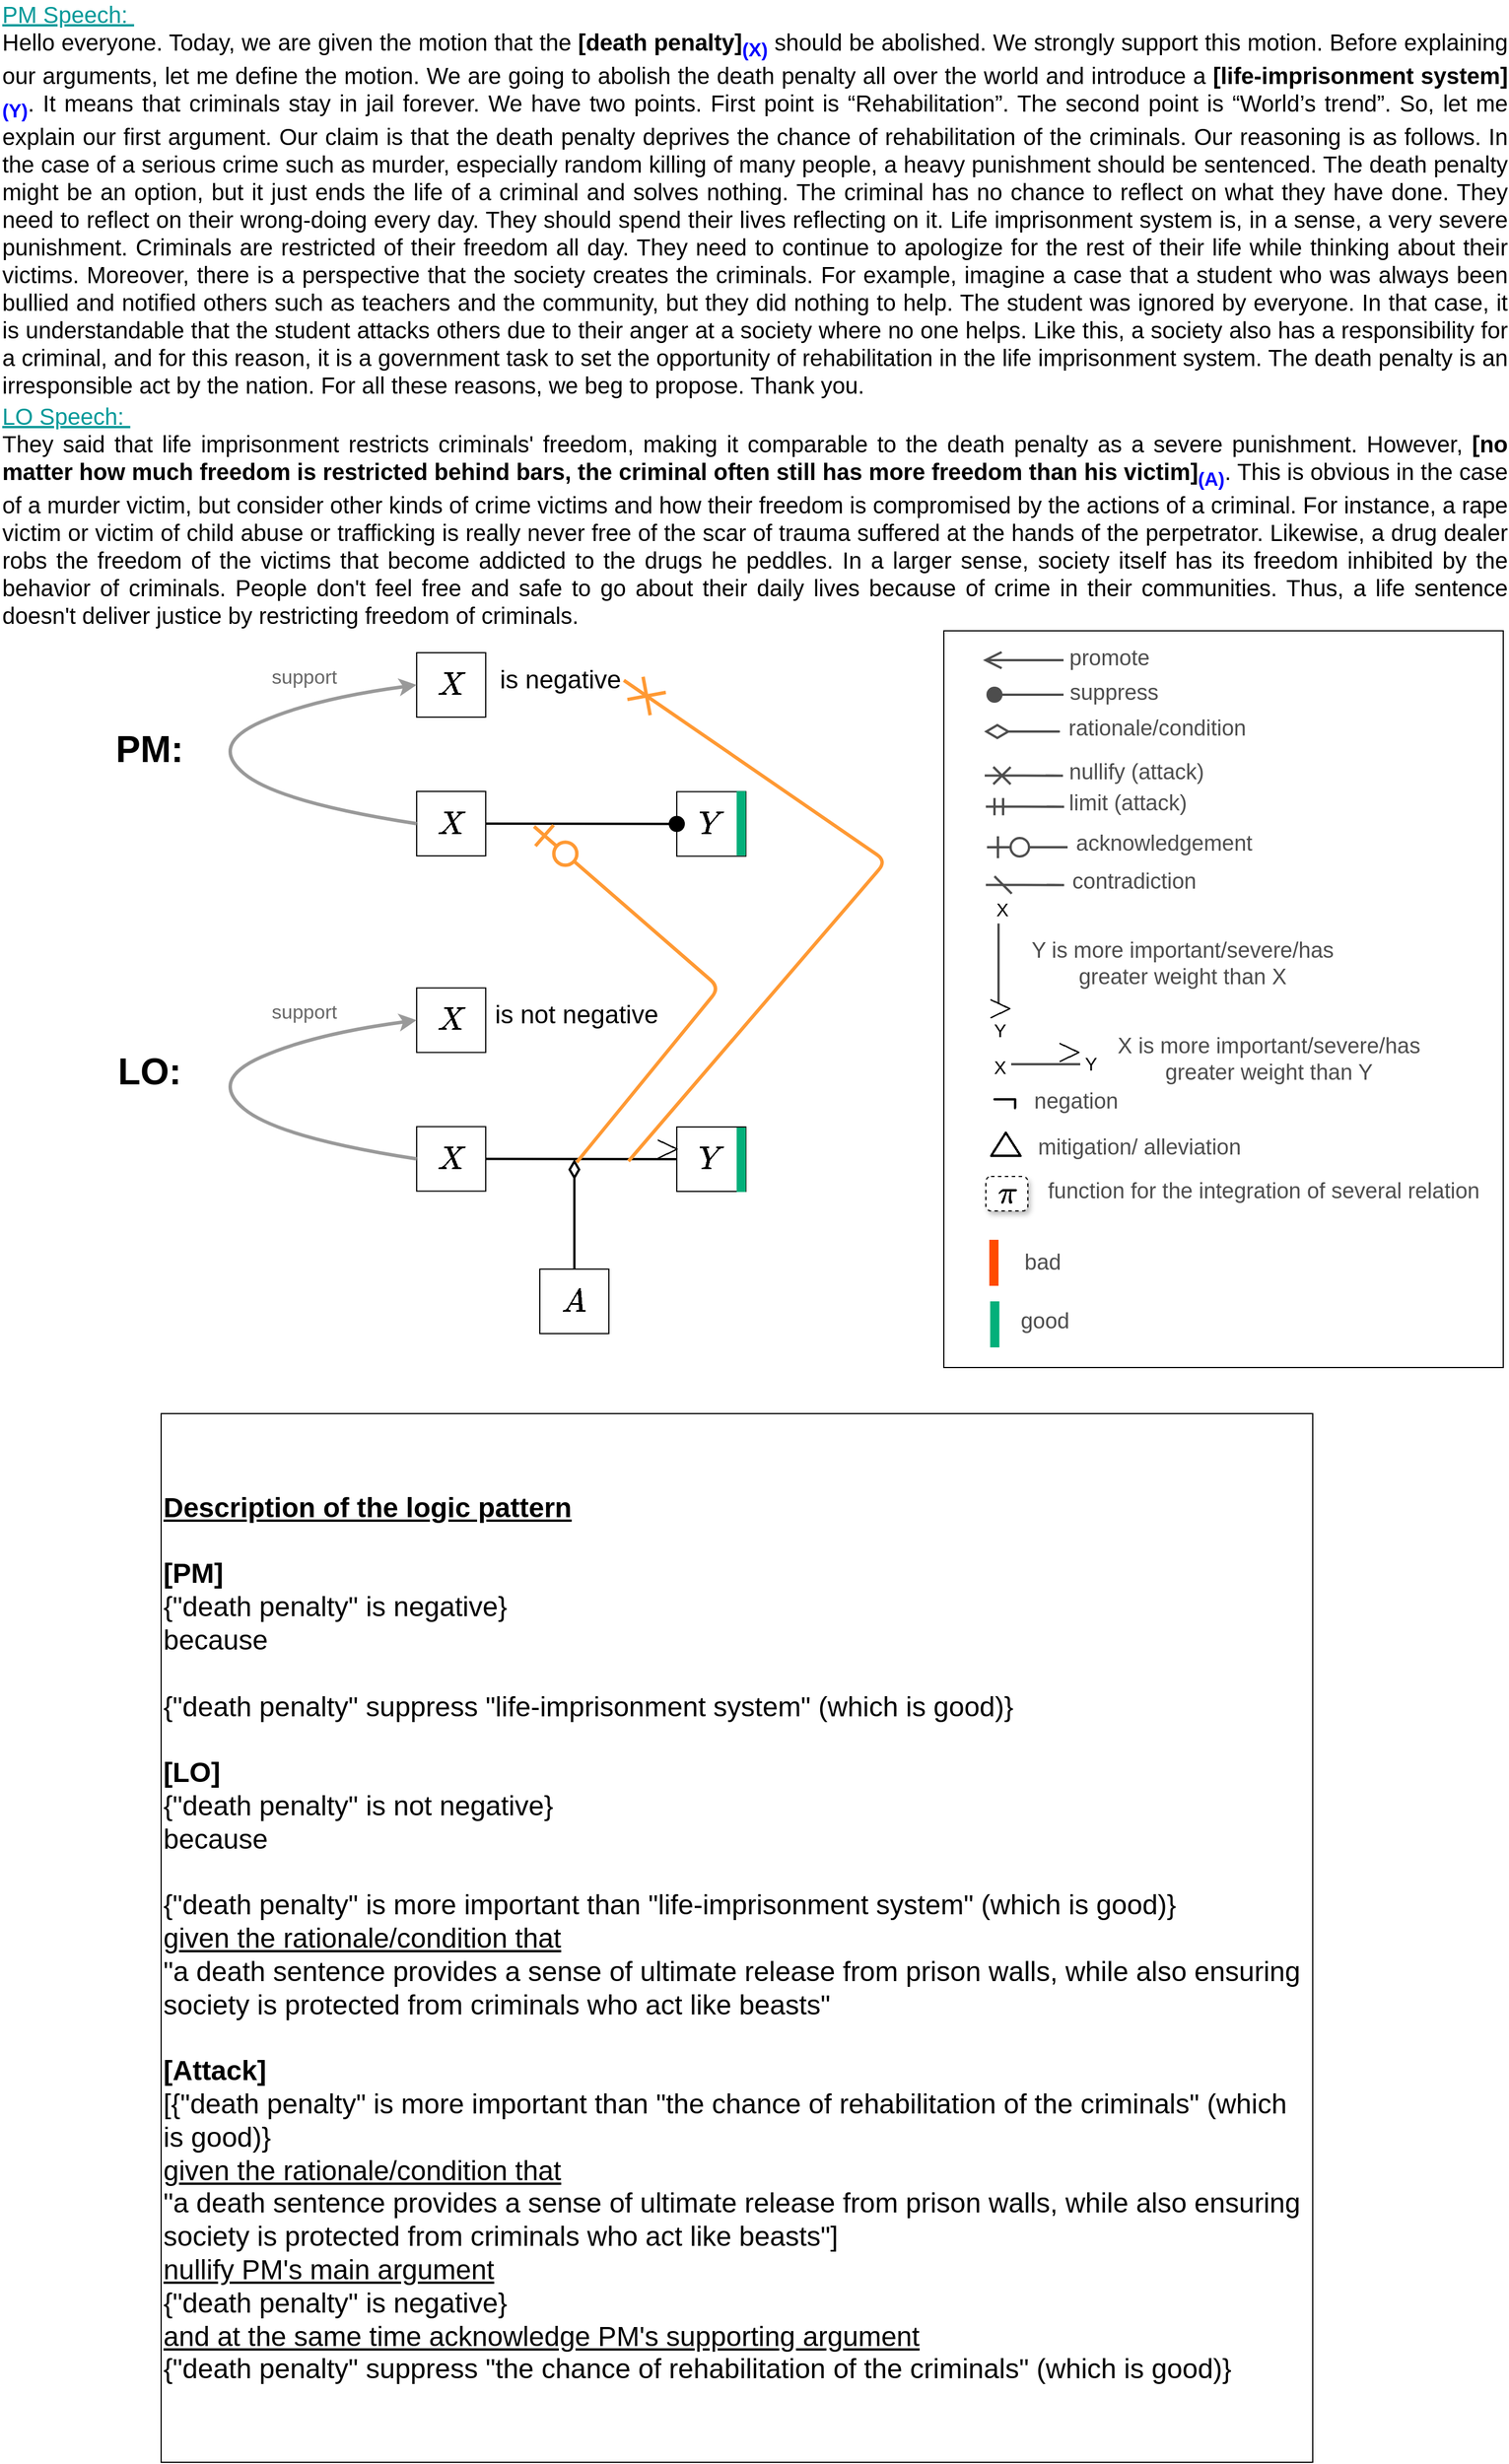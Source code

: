 <mxfile version="15.9.4" type="google"><diagram id="NebdKccpn1Tcwdz-Rh-k" name="Page-1"><mxGraphModel dx="1203" dy="671" grid="1" gridSize="10" guides="1" tooltips="1" connect="1" arrows="1" fold="1" page="1" pageScale="1" pageWidth="1100" pageHeight="1700" math="1" shadow="0"><root><mxCell id="0"/><mxCell id="1" parent="0"/><mxCell id="UqYzVpXplDqsbALxIXjI-1" value="&lt;div style=&quot;text-align: justify ; font-size: 20px&quot;&gt;&lt;font style=&quot;font-size: 20px&quot; color=&quot;#009999&quot;&gt;&lt;u&gt;PM Speech:&amp;nbsp;&lt;/u&gt;&lt;/font&gt;&lt;/div&gt;&lt;div style=&quot;text-align: justify&quot;&gt;&lt;span style=&quot;font-size: 20px&quot;&gt;Hello everyone. Today, we are given the motion that the &lt;b&gt;[death penalty]&lt;sub&gt;&lt;font color=&quot;#0000ff&quot;&gt;(X)&lt;/font&gt;&lt;/sub&gt;&lt;/b&gt; should be abolished. We strongly support this motion. Before explaining our arguments, let me define the motion. We are going to abolish the death penalty all over the world and introduce a &lt;b&gt;[life-imprisonment system]&lt;sub&gt;&lt;font color=&quot;#0000ff&quot;&gt;(Y)&lt;/font&gt;&lt;/sub&gt;&lt;/b&gt;. It means that criminals stay in jail forever. We have two points. First point is “Rehabilitation”. The second point is “World’s trend”. So, let me explain our first argument. Our claim is that the death penalty deprives the chance of rehabilitation of the criminals. Our reasoning is as follows. In the case of a serious crime such as murder, especially random killing of many people, a heavy punishment should be sentenced. The death penalty might be an option, but it just ends the life of a criminal and solves nothing. The criminal has no chance to reflect on what they have done. They need to reflect on their wrong-doing every day. They should spend their lives reflecting on it. Life imprisonment system is, in a sense, a very severe punishment. Criminals are restricted of their freedom all day. They need to continue to apologize for the rest of their life while thinking about their victims. Moreover, there is a perspective that the society creates the criminals. For example, imagine a case that a student who was always been bullied and notified others such as teachers and the community, but they did nothing to help. The student was ignored by everyone. In that case, it is understandable that the student attacks others due to their anger at a society where no one helps. Like this, a society also has a responsibility for a criminal, and for this reason, it is a government task to set the opportunity of rehabilitation in the life imprisonment system. The death penalty is an irresponsible act by the nation. For all these reasons, we beg to propose. Thank you.&lt;/span&gt;&lt;br&gt;&lt;/div&gt;" style="text;html=1;strokeColor=none;fillColor=none;align=left;verticalAlign=middle;whiteSpace=wrap;rounded=0;" parent="1" vertex="1"><mxGeometry x="460" y="100" width="1310" height="190" as="geometry"/></mxCell><mxCell id="UqYzVpXplDqsbALxIXjI-2" value="&lt;div style=&quot;text-align: justify ; font-size: 20px&quot;&gt;&lt;font style=&quot;font-size: 20px&quot; color=&quot;#009999&quot;&gt;&lt;u&gt;LO Speech:&amp;nbsp;&lt;/u&gt;&lt;/font&gt;&lt;/div&gt;&lt;div style=&quot;text-align: justify&quot;&gt;&lt;span style=&quot;font-size: 20px&quot;&gt;They said that life imprisonment restricts criminals' freedom, making it comparable to the death penalty as a severe punishment. However, &lt;b&gt;[no matter how much freedom is restricted behind bars, the criminal often still has more freedom than his victim]&lt;sub&gt;&lt;font color=&quot;#0000ff&quot;&gt;(A)&lt;/font&gt;&lt;/sub&gt;&lt;/b&gt;. This is obvious in the case of a murder victim, but consider other kinds of crime victims and how their freedom is compromised by the actions of a criminal. For instance, a rape victim or victim of child abuse or trafficking is really never free of the scar of trauma suffered at the hands of the perpetrator. Likewise, a drug dealer robs the freedom of the victims that become addicted to the drugs he peddles. In a larger sense, society itself has its freedom inhibited by the behavior of criminals. People don't feel free and safe to go about their daily lives because of crime in their communities. Thus, a life sentence doesn't deliver justice by restricting freedom of criminals.&lt;/span&gt;&lt;br&gt;&lt;/div&gt;" style="text;html=1;strokeColor=none;fillColor=none;align=left;verticalAlign=middle;whiteSpace=wrap;rounded=0;" parent="1" vertex="1"><mxGeometry x="460" y="370" width="1310" height="200" as="geometry"/></mxCell><mxCell id="UqYzVpXplDqsbALxIXjI-18" value="&lt;font size=&quot;1&quot;&gt;&lt;b style=&quot;font-size: 32px&quot;&gt;PM:&lt;/b&gt;&lt;/font&gt;" style="text;html=1;strokeColor=none;fillColor=none;align=center;verticalAlign=middle;whiteSpace=wrap;rounded=0;" parent="1" vertex="1"><mxGeometry x="550" y="653" width="80" height="40" as="geometry"/></mxCell><mxCell id="UqYzVpXplDqsbALxIXjI-19" value="&lt;font size=&quot;1&quot;&gt;&lt;b style=&quot;font-size: 32px&quot;&gt;LO:&lt;/b&gt;&lt;/font&gt;" style="text;html=1;strokeColor=none;fillColor=none;align=center;verticalAlign=middle;whiteSpace=wrap;rounded=0;" parent="1" vertex="1"><mxGeometry x="550" y="933" width="80" height="40" as="geometry"/></mxCell><mxCell id="UqYzVpXplDqsbALxIXjI-66" value="&lt;font style=&quot;font-size: 24px&quot;&gt;$$X$$&lt;/font&gt;" style="whiteSpace=wrap;html=1;align=center;" parent="1" vertex="1"><mxGeometry x="822" y="589" width="60" height="56" as="geometry"/></mxCell><mxCell id="UqYzVpXplDqsbALxIXjI-67" value="&lt;font style=&quot;font-size: 22px&quot;&gt;is negative&lt;/font&gt;" style="text;html=1;strokeColor=none;fillColor=none;align=center;verticalAlign=middle;whiteSpace=wrap;rounded=0;" parent="1" vertex="1"><mxGeometry x="892" y="595.5" width="110" height="35" as="geometry"/></mxCell><mxCell id="UqYzVpXplDqsbALxIXjI-68" value="&lt;font style=&quot;font-size: 24px&quot;&gt;$$X$$&lt;/font&gt;" style="whiteSpace=wrap;html=1;align=center;" parent="1" vertex="1"><mxGeometry x="822" y="709.5" width="60" height="56" as="geometry"/></mxCell><mxCell id="UqYzVpXplDqsbALxIXjI-69" value="&lt;font style=&quot;font-size: 24px&quot;&gt;$$Y$$&lt;/font&gt;" style="whiteSpace=wrap;html=1;align=center;" parent="1" vertex="1"><mxGeometry x="1048" y="709.75" width="60" height="56" as="geometry"/></mxCell><mxCell id="UqYzVpXplDqsbALxIXjI-70" value="" style="whiteSpace=wrap;html=1;fontColor=#666666;fillColor=#03AF7A;strokeColor=none;" parent="1" vertex="1"><mxGeometry x="1100" y="709.25" width="8" height="56" as="geometry"/></mxCell><mxCell id="UqYzVpXplDqsbALxIXjI-72" value="" style="endArrow=oval;html=1;fontColor=#666666;endSize=12;entryX=0;entryY=0.5;entryDx=0;entryDy=0;endFill=1;strokeWidth=2;exitX=1;exitY=0.5;exitDx=0;exitDy=0;" parent="1" source="UqYzVpXplDqsbALxIXjI-68" target="UqYzVpXplDqsbALxIXjI-69" edge="1"><mxGeometry width="50" height="50" relative="1" as="geometry"><mxPoint x="928" y="737.16" as="sourcePoint"/><mxPoint x="1020.0" y="737.16" as="targetPoint"/></mxGeometry></mxCell><mxCell id="UqYzVpXplDqsbALxIXjI-77" value="" style="curved=1;endArrow=classic;html=1;strokeWidth=3;exitX=0;exitY=0.5;exitDx=0;exitDy=0;entryX=0;entryY=0.5;entryDx=0;entryDy=0;strokeColor=#999999;" parent="1" source="UqYzVpXplDqsbALxIXjI-68" target="UqYzVpXplDqsbALxIXjI-66" edge="1"><mxGeometry width="50" height="50" relative="1" as="geometry"><mxPoint x="542" y="739" as="sourcePoint"/><mxPoint x="592" y="689" as="targetPoint"/><Array as="points"><mxPoint x="702" y="719"/><mxPoint x="642" y="669"/><mxPoint x="732" y="629"/></Array></mxGeometry></mxCell><mxCell id="UqYzVpXplDqsbALxIXjI-78" value="&lt;font style=&quot;font-size: 17px&quot; color=&quot;#666666&quot;&gt;support&lt;/font&gt;" style="text;html=1;fillColor=none;align=center;verticalAlign=middle;whiteSpace=wrap;rounded=0;rotation=0;" parent="1" vertex="1"><mxGeometry x="692" y="595.5" width="65" height="30" as="geometry"/></mxCell><mxCell id="UqYzVpXplDqsbALxIXjI-79" value="&lt;font style=&quot;font-size: 24px&quot;&gt;$$X$$&lt;/font&gt;" style="whiteSpace=wrap;html=1;align=center;" parent="1" vertex="1"><mxGeometry x="822" y="880.25" width="60" height="56" as="geometry"/></mxCell><mxCell id="UqYzVpXplDqsbALxIXjI-80" value="&lt;font style=&quot;font-size: 22px&quot;&gt;is not negative&lt;/font&gt;" style="text;html=1;strokeColor=none;fillColor=none;align=center;verticalAlign=middle;whiteSpace=wrap;rounded=0;" parent="1" vertex="1"><mxGeometry x="887" y="886.75" width="148" height="35" as="geometry"/></mxCell><mxCell id="UqYzVpXplDqsbALxIXjI-81" value="&lt;font style=&quot;font-size: 24px&quot;&gt;$$X$$&lt;/font&gt;" style="whiteSpace=wrap;html=1;align=center;" parent="1" vertex="1"><mxGeometry x="822" y="1000.75" width="60" height="56" as="geometry"/></mxCell><mxCell id="UqYzVpXplDqsbALxIXjI-82" value="&lt;font style=&quot;font-size: 24px&quot;&gt;$$Y$$&lt;/font&gt;" style="whiteSpace=wrap;html=1;align=center;" parent="1" vertex="1"><mxGeometry x="1048" y="1001" width="60" height="56" as="geometry"/></mxCell><mxCell id="UqYzVpXplDqsbALxIXjI-83" value="" style="whiteSpace=wrap;html=1;fontColor=#666666;fillColor=#03AF7A;strokeColor=none;" parent="1" vertex="1"><mxGeometry x="1100" y="1001.5" width="8" height="56" as="geometry"/></mxCell><mxCell id="UqYzVpXplDqsbALxIXjI-84" value="" style="endArrow=none;html=1;fontColor=#666666;endSize=12;entryX=0;entryY=0.5;entryDx=0;entryDy=0;endFill=0;strokeWidth=2;exitX=1;exitY=0.5;exitDx=0;exitDy=0;" parent="1" source="UqYzVpXplDqsbALxIXjI-81" target="UqYzVpXplDqsbALxIXjI-82" edge="1"><mxGeometry width="50" height="50" relative="1" as="geometry"><mxPoint x="928" y="1028.41" as="sourcePoint"/><mxPoint x="1020.0" y="1028.41" as="targetPoint"/></mxGeometry></mxCell><mxCell id="UqYzVpXplDqsbALxIXjI-85" value="" style="curved=1;endArrow=classic;html=1;strokeWidth=3;exitX=0;exitY=0.5;exitDx=0;exitDy=0;entryX=0;entryY=0.5;entryDx=0;entryDy=0;strokeColor=#999999;" parent="1" source="UqYzVpXplDqsbALxIXjI-81" target="UqYzVpXplDqsbALxIXjI-79" edge="1"><mxGeometry width="50" height="50" relative="1" as="geometry"><mxPoint x="542" y="1030.25" as="sourcePoint"/><mxPoint x="592" y="980.25" as="targetPoint"/><Array as="points"><mxPoint x="702" y="1010.25"/><mxPoint x="642" y="960.25"/><mxPoint x="732" y="920.25"/></Array></mxGeometry></mxCell><mxCell id="UqYzVpXplDqsbALxIXjI-86" value="&lt;font style=&quot;font-size: 17px&quot; color=&quot;#666666&quot;&gt;support&lt;/font&gt;" style="text;html=1;fillColor=none;align=center;verticalAlign=middle;whiteSpace=wrap;rounded=0;rotation=0;" parent="1" vertex="1"><mxGeometry x="692" y="886.75" width="65" height="30" as="geometry"/></mxCell><mxCell id="hfmzGZt3rH_o62qFWtj9-40" value="" style="rounded=0;whiteSpace=wrap;html=1;glass=0;sketch=0;strokeColor=default;fillColor=none;" parent="1" vertex="1"><mxGeometry x="1280" y="570" width="486" height="640" as="geometry"/></mxCell><mxCell id="hfmzGZt3rH_o62qFWtj9-41" value="" style="endArrow=ERzeroToOne;html=1;endFill=1;endSize=16;strokeWidth=2;strokeColor=#4D4D4D;" parent="1" edge="1"><mxGeometry width="50" height="50" relative="1" as="geometry"><mxPoint x="1387.5" y="758" as="sourcePoint"/><mxPoint x="1317.5" y="758" as="targetPoint"/></mxGeometry></mxCell><mxCell id="hfmzGZt3rH_o62qFWtj9-42" value="" style="endArrow=none;html=1;endSize=16;strokeWidth=2;strokeColor=#4D4D4D;" parent="1" edge="1"><mxGeometry width="50" height="50" relative="1" as="geometry"><mxPoint x="1327.5" y="894.25" as="sourcePoint"/><mxPoint x="1327.5" y="824.25" as="targetPoint"/></mxGeometry></mxCell><mxCell id="hfmzGZt3rH_o62qFWtj9-43" value="&lt;span style=&quot;font-size: 24px&quot;&gt;&lt;font style=&quot;font-size: 24px&quot;&gt;$$&amp;gt;$$&lt;/font&gt;&lt;/span&gt;" style="text;html=1;strokeColor=none;fillColor=none;align=center;verticalAlign=middle;whiteSpace=wrap;rounded=0;fontSize=24;fontStyle=1;horizontal=1;" parent="1" vertex="1"><mxGeometry x="1308.5" y="887.25" width="40" height="20" as="geometry"/></mxCell><mxCell id="hfmzGZt3rH_o62qFWtj9-44" value="&lt;span style=&quot;font-size: 19px&quot;&gt;Y is more important/severe/has greater weight than X&lt;/span&gt;" style="text;html=1;strokeColor=none;fillColor=none;align=center;verticalAlign=middle;whiteSpace=wrap;rounded=0;fontColor=#4D4D4D;" parent="1" vertex="1"><mxGeometry x="1339.5" y="834.25" width="294.5" height="50" as="geometry"/></mxCell><mxCell id="hfmzGZt3rH_o62qFWtj9-45" value="&lt;font style=&quot;font-size: 16px&quot;&gt;X&lt;/font&gt;" style="text;html=1;strokeColor=none;fillColor=none;align=center;verticalAlign=middle;whiteSpace=wrap;rounded=0;fontSize=14;" parent="1" vertex="1"><mxGeometry x="1310.5" y="802" width="40" height="20" as="geometry"/></mxCell><mxCell id="hfmzGZt3rH_o62qFWtj9-46" value="&lt;font style=&quot;font-size: 16px&quot;&gt;Y&lt;/font&gt;" style="text;html=1;strokeColor=none;fillColor=none;align=center;verticalAlign=middle;whiteSpace=wrap;rounded=0;fontSize=14;" parent="1" vertex="1"><mxGeometry x="1308.5" y="907.25" width="40" height="20" as="geometry"/></mxCell><mxCell id="hfmzGZt3rH_o62qFWtj9-47" value="" style="endArrow=none;html=1;endSize=0;strokeWidth=2;startArrow=cross;startFill=0;startSize=12;strokeColor=#4D4D4D;" parent="1" edge="1"><mxGeometry width="50" height="50" relative="1" as="geometry"><mxPoint x="1315.5" y="695.75" as="sourcePoint"/><mxPoint x="1383.5" y="695.87" as="targetPoint"/><Array as="points"><mxPoint x="1383.5" y="695.87"/><mxPoint x="1365.5" y="695.75"/></Array></mxGeometry></mxCell><mxCell id="hfmzGZt3rH_o62qFWtj9-48" value="&lt;font style=&quot;font-size: 19px&quot;&gt;nullify (attack)&lt;/font&gt;" style="text;html=1;strokeColor=none;fillColor=none;align=center;verticalAlign=middle;whiteSpace=wrap;rounded=0;fontColor=#4D4D4D;" parent="1" vertex="1"><mxGeometry x="1377.5" y="676" width="138.5" height="34" as="geometry"/></mxCell><mxCell id="hfmzGZt3rH_o62qFWtj9-49" value="" style="endArrow=open;html=1;fontColor=#666666;endSize=12;endFill=0;strokeWidth=2;strokeColor=#4D4D4D;" parent="1" edge="1"><mxGeometry width="50" height="50" relative="1" as="geometry"><mxPoint x="1384" y="595.5" as="sourcePoint"/><mxPoint x="1314" y="595.5" as="targetPoint"/></mxGeometry></mxCell><mxCell id="hfmzGZt3rH_o62qFWtj9-50" value="&lt;span style=&quot;font-size: 19px&quot;&gt;promote&lt;/span&gt;" style="text;html=1;strokeColor=none;fillColor=none;align=center;verticalAlign=middle;whiteSpace=wrap;rounded=0;fontColor=#4D4D4D;" parent="1" vertex="1"><mxGeometry x="1384" y="576.5" width="80" height="34" as="geometry"/></mxCell><mxCell id="hfmzGZt3rH_o62qFWtj9-51" value="" style="endArrow=oval;html=1;fontColor=#666666;endSize=12;endFill=1;strokeWidth=2;strokeColor=#4D4D4D;" parent="1" edge="1"><mxGeometry width="50" height="50" relative="1" as="geometry"><mxPoint x="1384" y="625.5" as="sourcePoint"/><mxPoint x="1324" y="625.5" as="targetPoint"/></mxGeometry></mxCell><mxCell id="hfmzGZt3rH_o62qFWtj9-52" value="&lt;span style=&quot;font-size: 19px&quot;&gt;suppress&lt;/span&gt;" style="text;html=1;strokeColor=none;fillColor=none;align=center;verticalAlign=middle;whiteSpace=wrap;rounded=0;fontColor=#4D4D4D;" parent="1" vertex="1"><mxGeometry x="1388" y="606.5" width="80" height="34" as="geometry"/></mxCell><mxCell id="hfmzGZt3rH_o62qFWtj9-53" value="" style="endArrow=none;html=1;endSize=0;strokeWidth=2;startArrow=diamondThin;startFill=0;startSize=17;strokeColor=#4D4D4D;" parent="1" edge="1"><mxGeometry width="50" height="50" relative="1" as="geometry"><mxPoint x="1315" y="657.5" as="sourcePoint"/><mxPoint x="1353" y="657.5" as="targetPoint"/><Array as="points"><mxPoint x="1385" y="657.5"/><mxPoint x="1363" y="657.5"/></Array></mxGeometry></mxCell><mxCell id="hfmzGZt3rH_o62qFWtj9-54" value="&lt;font style=&quot;font-size: 19px&quot;&gt;rationale/condition&lt;/font&gt;" style="text;html=1;strokeColor=none;fillColor=none;align=center;verticalAlign=middle;whiteSpace=wrap;rounded=0;fontColor=#4D4D4D;" parent="1" vertex="1"><mxGeometry x="1380" y="637.5" width="171" height="34" as="geometry"/></mxCell><mxCell id="hfmzGZt3rH_o62qFWtj9-55" value="&lt;font style=&quot;font-size: 19px&quot;&gt;acknowledgement&lt;/font&gt;" style="text;html=1;strokeColor=none;fillColor=none;align=center;verticalAlign=middle;whiteSpace=wrap;rounded=0;fontColor=#4D4D4D;" parent="1" vertex="1"><mxGeometry x="1388" y="738" width="167" height="34" as="geometry"/></mxCell><mxCell id="hfmzGZt3rH_o62qFWtj9-56" value="" style="endArrow=none;html=1;endSize=16;strokeWidth=2;strokeColor=#4D4D4D;" parent="1" edge="1"><mxGeometry width="50" height="50" relative="1" as="geometry"><mxPoint x="1398.5" y="946.5" as="sourcePoint"/><mxPoint x="1338.5" y="946.5" as="targetPoint"/></mxGeometry></mxCell><mxCell id="hfmzGZt3rH_o62qFWtj9-57" value="&lt;span style=&quot;font-size: 24px&quot;&gt;&lt;font style=&quot;font-size: 24px&quot;&gt;$$&amp;gt;$$&lt;/font&gt;&lt;/span&gt;" style="text;html=1;strokeColor=none;fillColor=none;align=center;verticalAlign=middle;whiteSpace=wrap;rounded=0;fontSize=24;fontStyle=1;horizontal=1;" parent="1" vertex="1"><mxGeometry x="1368.5" y="924.5" width="40" height="20" as="geometry"/></mxCell><mxCell id="hfmzGZt3rH_o62qFWtj9-58" value="&lt;font style=&quot;font-size: 16px&quot;&gt;X&lt;/font&gt;" style="text;html=1;strokeColor=none;fillColor=none;align=center;verticalAlign=middle;whiteSpace=wrap;rounded=0;fontSize=14;" parent="1" vertex="1"><mxGeometry x="1308.5" y="938.5" width="40" height="20" as="geometry"/></mxCell><mxCell id="hfmzGZt3rH_o62qFWtj9-59" value="&lt;font style=&quot;font-size: 16px&quot;&gt;Y&lt;/font&gt;" style="text;html=1;strokeColor=none;fillColor=none;align=center;verticalAlign=middle;whiteSpace=wrap;rounded=0;fontSize=14;" parent="1" vertex="1"><mxGeometry x="1387.5" y="935.5" width="40" height="20" as="geometry"/></mxCell><mxCell id="hfmzGZt3rH_o62qFWtj9-60" value="&lt;span style=&quot;font-size: 19px&quot;&gt;X is more important/severe/has greater weight&amp;nbsp;&lt;/span&gt;&lt;span style=&quot;font-size: 19px&quot;&gt;than Y&lt;/span&gt;" style="text;html=1;strokeColor=none;fillColor=none;align=center;verticalAlign=middle;whiteSpace=wrap;rounded=0;fontColor=#4D4D4D;" parent="1" vertex="1"><mxGeometry x="1428.5" y="924.5" width="266.5" height="34" as="geometry"/></mxCell><mxCell id="hfmzGZt3rH_o62qFWtj9-61" value="" style="endArrow=none;html=1;endSize=0;strokeWidth=2;startArrow=dash;startFill=0;startSize=12;strokeColor=#4D4D4D;" parent="1" edge="1"><mxGeometry width="50" height="50" relative="1" as="geometry"><mxPoint x="1316.5" y="790.75" as="sourcePoint"/><mxPoint x="1384.5" y="790.87" as="targetPoint"/><Array as="points"><mxPoint x="1384.5" y="790.87"/><mxPoint x="1366.5" y="790.75"/></Array></mxGeometry></mxCell><mxCell id="hfmzGZt3rH_o62qFWtj9-62" value="&lt;font style=&quot;font-size: 19px&quot;&gt;contradiction&lt;/font&gt;" style="text;html=1;strokeColor=none;fillColor=none;align=center;verticalAlign=middle;whiteSpace=wrap;rounded=0;fontColor=#4D4D4D;" parent="1" vertex="1"><mxGeometry x="1390.5" y="771" width="109" height="34" as="geometry"/></mxCell><mxCell id="hfmzGZt3rH_o62qFWtj9-63" value="" style="whiteSpace=wrap;html=1;fontColor=#666666;strokeColor=none;fillColor=#FF4B00;" parent="1" vertex="1"><mxGeometry x="1319.5" y="1099" width="8" height="40" as="geometry"/></mxCell><mxCell id="hfmzGZt3rH_o62qFWtj9-64" value="&lt;span style=&quot;font-size: 19px&quot;&gt;bad&lt;/span&gt;" style="text;html=1;strokeColor=none;fillColor=none;align=center;verticalAlign=middle;whiteSpace=wrap;rounded=0;fontColor=#4D4D4D;" parent="1" vertex="1"><mxGeometry x="1338" y="1102" width="55.5" height="34" as="geometry"/></mxCell><mxCell id="hfmzGZt3rH_o62qFWtj9-65" value="" style="whiteSpace=wrap;html=1;fontColor=#666666;strokeColor=none;fillColor=#03AF7A;" parent="1" vertex="1"><mxGeometry x="1320.25" y="1152.5" width="8" height="40" as="geometry"/></mxCell><mxCell id="hfmzGZt3rH_o62qFWtj9-66" value="&lt;span style=&quot;font-size: 19px&quot;&gt;good&lt;/span&gt;" style="text;html=1;strokeColor=none;fillColor=none;align=center;verticalAlign=middle;whiteSpace=wrap;rounded=0;fontColor=#4D4D4D;" parent="1" vertex="1"><mxGeometry x="1327.5" y="1152.5" width="80" height="34" as="geometry"/></mxCell><mxCell id="hfmzGZt3rH_o62qFWtj9-67" value="&lt;span style=&quot;font-size: 19px&quot;&gt;mitigation/&amp;nbsp;&lt;/span&gt;&lt;span style=&quot;font-size: 19px&quot;&gt;alleviation&lt;/span&gt;" style="text;html=1;strokeColor=none;fillColor=none;align=center;verticalAlign=middle;whiteSpace=wrap;rounded=0;fontColor=#4D4D4D;" parent="1" vertex="1"><mxGeometry x="1357.25" y="1001.75" width="186" height="34" as="geometry"/></mxCell><mxCell id="hfmzGZt3rH_o62qFWtj9-68" value="&lt;font style=&quot;font-size: 26px&quot;&gt;$$\boldsymbol{\triangle}$$&lt;/font&gt;" style="text;html=1;strokeColor=none;fillColor=none;align=center;verticalAlign=middle;whiteSpace=wrap;rounded=0;" parent="1" vertex="1"><mxGeometry x="1304.25" y="1000.75" width="60" height="35" as="geometry"/></mxCell><mxCell id="hfmzGZt3rH_o62qFWtj9-69" value="&lt;font style=&quot;font-size: 26px&quot;&gt;$$\boldsymbol{\neg}$$&lt;/font&gt;" style="text;html=1;strokeColor=none;fillColor=none;align=center;verticalAlign=middle;whiteSpace=wrap;rounded=0;" parent="1" vertex="1"><mxGeometry x="1302.5" y="961.75" width="60" height="35" as="geometry"/></mxCell><mxCell id="hfmzGZt3rH_o62qFWtj9-70" value="&lt;span style=&quot;font-size: 19px&quot;&gt;negation&lt;/span&gt;" style="text;html=1;strokeColor=none;fillColor=none;align=center;verticalAlign=middle;whiteSpace=wrap;rounded=0;fontColor=#4D4D4D;" parent="1" vertex="1"><mxGeometry x="1355" y="961.75" width="80" height="34" as="geometry"/></mxCell><mxCell id="hfmzGZt3rH_o62qFWtj9-71" value="&lt;font style=&quot;font-size: 24px&quot;&gt;$$\pi$$&lt;/font&gt;" style="whiteSpace=wrap;html=1;dashed=1;perimeterSpacing=0;shadow=1;align=center;rounded=1;" parent="1" vertex="1"><mxGeometry x="1316.5" y="1044" width="36.5" height="30" as="geometry"/></mxCell><mxCell id="hfmzGZt3rH_o62qFWtj9-72" value="&lt;span style=&quot;font-size: 19px&quot;&gt;function for the integration of several relation&lt;/span&gt;" style="text;html=1;strokeColor=none;fillColor=none;align=center;verticalAlign=middle;whiteSpace=wrap;rounded=0;fontColor=#4D4D4D;" parent="1" vertex="1"><mxGeometry x="1357.25" y="1040" width="401.75" height="34" as="geometry"/></mxCell><mxCell id="hfmzGZt3rH_o62qFWtj9-73" value="" style="endArrow=none;html=1;endSize=0;strokeWidth=2;startArrow=ERmandOne;startFill=0;startSize=12;strokeColor=#4D4D4D;" parent="1" edge="1"><mxGeometry width="50" height="50" relative="1" as="geometry"><mxPoint x="1316.5" y="722.75" as="sourcePoint"/><mxPoint x="1384.5" y="722.87" as="targetPoint"/><Array as="points"><mxPoint x="1384.5" y="722.87"/><mxPoint x="1366.5" y="722.75"/></Array></mxGeometry></mxCell><mxCell id="hfmzGZt3rH_o62qFWtj9-74" value="&lt;span style=&quot;font-size: 19px&quot;&gt;limit (attack)&lt;/span&gt;" style="text;html=1;strokeColor=none;fillColor=none;align=center;verticalAlign=middle;whiteSpace=wrap;rounded=0;fontColor=#4D4D4D;" parent="1" vertex="1"><mxGeometry x="1375.5" y="703" width="127.5" height="34" as="geometry"/></mxCell><mxCell id="ki1bnYcrGpXxpXF1v14z-1" value="&lt;font style=&quot;font-size: 24px&quot;&gt;$$A$$&lt;/font&gt;" style="whiteSpace=wrap;html=1;align=center;" parent="1" vertex="1"><mxGeometry x="929" y="1124.5" width="60" height="56" as="geometry"/></mxCell><mxCell id="ki1bnYcrGpXxpXF1v14z-2" value="" style="endArrow=diamondThin;html=1;fontColor=#666666;endSize=12;entryX=0.5;entryY=1;entryDx=0;entryDy=0;endFill=0;strokeWidth=2;exitX=0.5;exitY=0;exitDx=0;exitDy=0;" parent="1" source="ki1bnYcrGpXxpXF1v14z-1" edge="1"><mxGeometry width="50" height="50" relative="1" as="geometry"><mxPoint x="1035" y="1152.16" as="sourcePoint"/><mxPoint x="959" y="1029" as="targetPoint"/></mxGeometry></mxCell><mxCell id="ryOlgKmVS5p0E95Grm4a-1" value="" style="endArrow=none;html=1;endSize=0;strokeWidth=3;startArrow=ERzeroToOne;startFill=0;startSize=20;strokeColor=#FF9933;entryX=0.75;entryY=1;entryDx=0;entryDy=0;" edge="1" parent="1"><mxGeometry width="50" height="50" relative="1" as="geometry"><mxPoint x="924" y="740" as="sourcePoint"/><mxPoint x="961" y="1031.75" as="targetPoint"/><Array as="points"><mxPoint x="1085" y="880"/></Array></mxGeometry></mxCell><mxCell id="ryOlgKmVS5p0E95Grm4a-2" value="&lt;span style=&quot;font-size: 24px&quot;&gt;&lt;font style=&quot;font-size: 24px&quot;&gt;$$&amp;gt;$$&lt;/font&gt;&lt;/span&gt;" style="text;html=1;strokeColor=none;fillColor=none;align=center;verticalAlign=middle;whiteSpace=wrap;rounded=0;fontSize=24;fontStyle=1;horizontal=1;" vertex="1" parent="1"><mxGeometry x="1020" y="1008.75" width="40" height="20" as="geometry"/></mxCell><mxCell id="ryOlgKmVS5p0E95Grm4a-3" value="" style="endArrow=none;html=1;endSize=0;strokeWidth=3;startArrow=cross;startFill=0;startSize=20;strokeColor=#FF9933;entryX=0.75;entryY=1;entryDx=0;entryDy=0;exitX=1;exitY=0.5;exitDx=0;exitDy=0;" edge="1" parent="1"><mxGeometry width="50" height="50" relative="1" as="geometry"><mxPoint x="1002" y="613" as="sourcePoint"/><mxPoint x="1006" y="1030.75" as="targetPoint"/><Array as="points"><mxPoint x="1230" y="770"/></Array></mxGeometry></mxCell><mxCell id="ryOlgKmVS5p0E95Grm4a-4" value="&lt;b&gt;&lt;u&gt;Description of the logic pattern&lt;br&gt;&lt;/u&gt;&lt;br&gt;[PM]&lt;/b&gt;&lt;br&gt;{&quot;death penalty&quot; is negative}&lt;br&gt;because&lt;br&gt;&lt;br&gt;{&quot;death penalty&quot; suppress &quot;life-imprisonment system&quot; (which is good)}&lt;br&gt;&lt;br&gt;&lt;b&gt;[LO]&lt;/b&gt;&lt;br&gt;{&quot;death penalty&quot; is not negative}&lt;br&gt;because&lt;br&gt;&lt;br&gt;{&quot;death penalty&quot; is more important than &quot;life-imprisonment system&quot; (which is good)}&lt;br&gt;&lt;u&gt;given the rationale/condition that&lt;br&gt;&lt;/u&gt;&quot;a death sentence provides a sense of ultimate release from prison walls, while also ensuring society is protected from criminals who act like beasts&quot;&lt;br&gt;&lt;br&gt;&lt;b&gt;[Attack]&lt;br&gt;&lt;/b&gt;[{&quot;death penalty&quot; is more important than &quot;the chance of rehabilitation of the criminals&quot; (which is good)}&lt;br&gt;&lt;u&gt;given the rationale/condition that&lt;br&gt;&lt;/u&gt;&quot;a death sentence provides a sense of ultimate release from prison walls, while also ensuring society is protected from criminals who act like beasts&quot;]&lt;br&gt;&lt;u&gt;nullify PM's main argument&lt;br&gt;&lt;/u&gt;{&quot;death penalty&quot; is negative}&lt;br&gt;&lt;u&gt;and at the same time acknowledge PM's supporting argument&lt;/u&gt;&lt;br&gt;{&quot;death penalty&quot; suppress &quot;the chance of rehabilitation of the criminals&quot; (which is good)}" style="rounded=0;whiteSpace=wrap;html=1;fontSize=24;strokeColor=default;align=left;" vertex="1" parent="1"><mxGeometry x="600" y="1250" width="1000.5" height="911" as="geometry"/></mxCell></root></mxGraphModel></diagram></mxfile>
